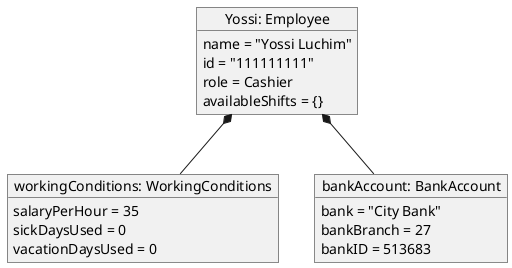 @startuml
object "Yossi: Employee" as Employee {
  name = "Yossi Luchim"
  id = "111111111"
  role = Cashier
  availableShifts = {}
}

object "workingConditions: WorkingConditions" as WorkingConditions {
  salaryPerHour = 35
  sickDaysUsed = 0
  vacationDaysUsed = 0
}

object "bankAccount: BankAccount" as BankAccount {
  bank = "City Bank"
  bankBranch = 27
  bankID = 513683
}

Employee *-- WorkingConditions
Employee *-- BankAccount
@enduml
